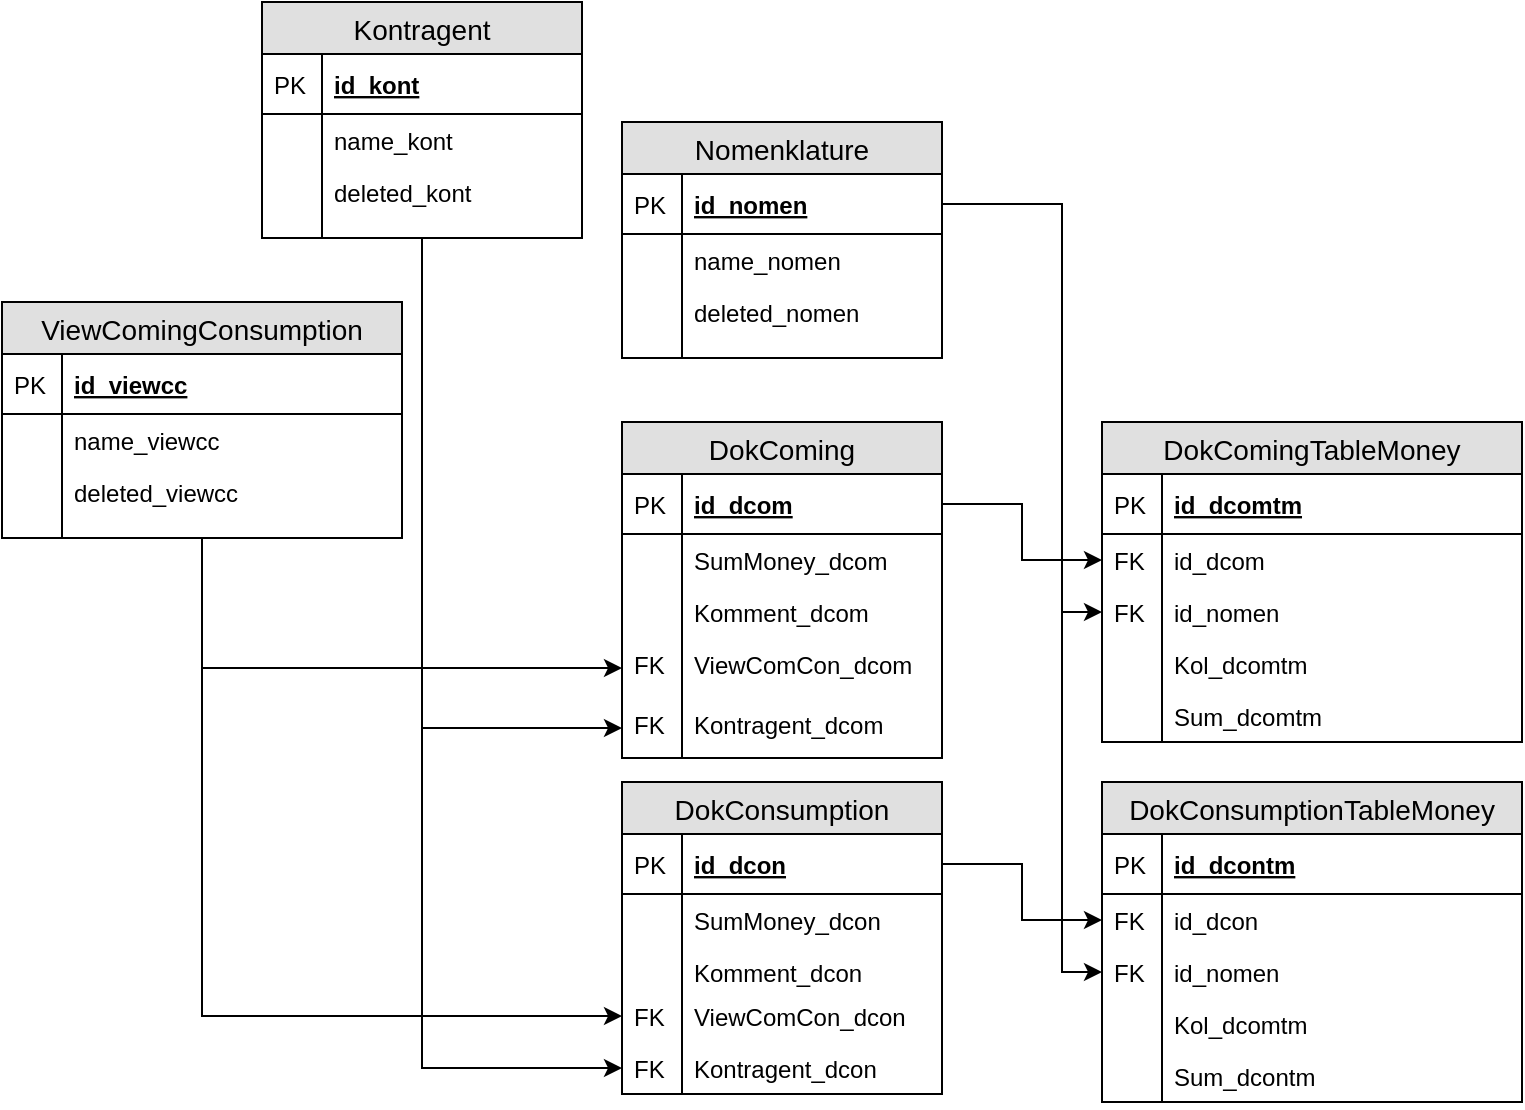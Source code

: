 <mxfile version="12.9.7" type="device"><diagram id="sgM5Gj3kmzMGXmj8BMty" name="Страница 1"><mxGraphModel dx="1021" dy="612" grid="1" gridSize="10" guides="1" tooltips="1" connect="1" arrows="1" fold="1" page="1" pageScale="1" pageWidth="827" pageHeight="1169" math="0" shadow="0"><root><mxCell id="0"/><mxCell id="1" parent="0"/><mxCell id="M0ueSrMJppDK4WtaXwXN-51" style="edgeStyle=orthogonalEdgeStyle;rounded=0;orthogonalLoop=1;jettySize=auto;html=1;" parent="1" source="Fm15om4e4UqFpwPYLxvV-1" target="M0ueSrMJppDK4WtaXwXN-49" edge="1"><mxGeometry relative="1" as="geometry"/></mxCell><mxCell id="Fm15om4e4UqFpwPYLxvV-1" value="Kontragent" style="swimlane;fontStyle=0;childLayout=stackLayout;horizontal=1;startSize=26;fillColor=#e0e0e0;horizontalStack=0;resizeParent=1;resizeParentMax=0;resizeLast=0;collapsible=1;marginBottom=0;swimlaneFillColor=#ffffff;align=center;fontSize=14;" parent="1" vertex="1"><mxGeometry x="140" y="60" width="160" height="118" as="geometry"/></mxCell><mxCell id="Fm15om4e4UqFpwPYLxvV-2" value="id_kont" style="shape=partialRectangle;top=0;left=0;right=0;bottom=1;align=left;verticalAlign=middle;fillColor=none;spacingLeft=34;spacingRight=4;overflow=hidden;rotatable=0;points=[[0,0.5],[1,0.5]];portConstraint=eastwest;dropTarget=0;fontStyle=5;fontSize=12;" parent="Fm15om4e4UqFpwPYLxvV-1" vertex="1"><mxGeometry y="26" width="160" height="30" as="geometry"/></mxCell><mxCell id="Fm15om4e4UqFpwPYLxvV-3" value="PK" style="shape=partialRectangle;top=0;left=0;bottom=0;fillColor=none;align=left;verticalAlign=middle;spacingLeft=4;spacingRight=4;overflow=hidden;rotatable=0;points=[];portConstraint=eastwest;part=1;fontSize=12;" parent="Fm15om4e4UqFpwPYLxvV-2" vertex="1" connectable="0"><mxGeometry width="30" height="30" as="geometry"/></mxCell><mxCell id="Fm15om4e4UqFpwPYLxvV-4" value="name_kont&#10;" style="shape=partialRectangle;top=0;left=0;right=0;bottom=0;align=left;verticalAlign=top;fillColor=none;spacingLeft=34;spacingRight=4;overflow=hidden;rotatable=0;points=[[0,0.5],[1,0.5]];portConstraint=eastwest;dropTarget=0;fontSize=12;" parent="Fm15om4e4UqFpwPYLxvV-1" vertex="1"><mxGeometry y="56" width="160" height="26" as="geometry"/></mxCell><mxCell id="Fm15om4e4UqFpwPYLxvV-5" value="" style="shape=partialRectangle;top=0;left=0;bottom=0;fillColor=none;align=left;verticalAlign=top;spacingLeft=4;spacingRight=4;overflow=hidden;rotatable=0;points=[];portConstraint=eastwest;part=1;fontSize=12;" parent="Fm15om4e4UqFpwPYLxvV-4" vertex="1" connectable="0"><mxGeometry width="30" height="26" as="geometry"/></mxCell><mxCell id="Fm15om4e4UqFpwPYLxvV-6" value="deleted_kont" style="shape=partialRectangle;top=0;left=0;right=0;bottom=0;align=left;verticalAlign=top;fillColor=none;spacingLeft=34;spacingRight=4;overflow=hidden;rotatable=0;points=[[0,0.5],[1,0.5]];portConstraint=eastwest;dropTarget=0;fontSize=12;" parent="Fm15om4e4UqFpwPYLxvV-1" vertex="1"><mxGeometry y="82" width="160" height="26" as="geometry"/></mxCell><mxCell id="Fm15om4e4UqFpwPYLxvV-7" value="" style="shape=partialRectangle;top=0;left=0;bottom=0;fillColor=none;align=left;verticalAlign=top;spacingLeft=4;spacingRight=4;overflow=hidden;rotatable=0;points=[];portConstraint=eastwest;part=1;fontSize=12;" parent="Fm15om4e4UqFpwPYLxvV-6" vertex="1" connectable="0"><mxGeometry width="30" height="26" as="geometry"/></mxCell><mxCell id="Fm15om4e4UqFpwPYLxvV-10" value="" style="shape=partialRectangle;top=0;left=0;right=0;bottom=0;align=left;verticalAlign=top;fillColor=none;spacingLeft=34;spacingRight=4;overflow=hidden;rotatable=0;points=[[0,0.5],[1,0.5]];portConstraint=eastwest;dropTarget=0;fontSize=12;" parent="Fm15om4e4UqFpwPYLxvV-1" vertex="1"><mxGeometry y="108" width="160" height="10" as="geometry"/></mxCell><mxCell id="Fm15om4e4UqFpwPYLxvV-11" value="" style="shape=partialRectangle;top=0;left=0;bottom=0;fillColor=none;align=left;verticalAlign=top;spacingLeft=4;spacingRight=4;overflow=hidden;rotatable=0;points=[];portConstraint=eastwest;part=1;fontSize=12;" parent="Fm15om4e4UqFpwPYLxvV-10" vertex="1" connectable="0"><mxGeometry width="30" height="10" as="geometry"/></mxCell><mxCell id="Fm15om4e4UqFpwPYLxvV-12" value="Nomenklature" style="swimlane;fontStyle=0;childLayout=stackLayout;horizontal=1;startSize=26;fillColor=#e0e0e0;horizontalStack=0;resizeParent=1;resizeParentMax=0;resizeLast=0;collapsible=1;marginBottom=0;swimlaneFillColor=#ffffff;align=center;fontSize=14;" parent="1" vertex="1"><mxGeometry x="320" y="120" width="160" height="118" as="geometry"/></mxCell><mxCell id="Fm15om4e4UqFpwPYLxvV-13" value="id_nomen" style="shape=partialRectangle;top=0;left=0;right=0;bottom=1;align=left;verticalAlign=middle;fillColor=none;spacingLeft=34;spacingRight=4;overflow=hidden;rotatable=0;points=[[0,0.5],[1,0.5]];portConstraint=eastwest;dropTarget=0;fontStyle=5;fontSize=12;" parent="Fm15om4e4UqFpwPYLxvV-12" vertex="1"><mxGeometry y="26" width="160" height="30" as="geometry"/></mxCell><mxCell id="Fm15om4e4UqFpwPYLxvV-14" value="PK" style="shape=partialRectangle;top=0;left=0;bottom=0;fillColor=none;align=left;verticalAlign=middle;spacingLeft=4;spacingRight=4;overflow=hidden;rotatable=0;points=[];portConstraint=eastwest;part=1;fontSize=12;" parent="Fm15om4e4UqFpwPYLxvV-13" vertex="1" connectable="0"><mxGeometry width="30" height="30" as="geometry"/></mxCell><mxCell id="Fm15om4e4UqFpwPYLxvV-15" value="name_nomen" style="shape=partialRectangle;top=0;left=0;right=0;bottom=0;align=left;verticalAlign=top;fillColor=none;spacingLeft=34;spacingRight=4;overflow=hidden;rotatable=0;points=[[0,0.5],[1,0.5]];portConstraint=eastwest;dropTarget=0;fontSize=12;" parent="Fm15om4e4UqFpwPYLxvV-12" vertex="1"><mxGeometry y="56" width="160" height="26" as="geometry"/></mxCell><mxCell id="Fm15om4e4UqFpwPYLxvV-16" value="" style="shape=partialRectangle;top=0;left=0;bottom=0;fillColor=none;align=left;verticalAlign=top;spacingLeft=4;spacingRight=4;overflow=hidden;rotatable=0;points=[];portConstraint=eastwest;part=1;fontSize=12;" parent="Fm15om4e4UqFpwPYLxvV-15" vertex="1" connectable="0"><mxGeometry width="30" height="26" as="geometry"/></mxCell><mxCell id="Fm15om4e4UqFpwPYLxvV-17" value="deleted_nomen" style="shape=partialRectangle;top=0;left=0;right=0;bottom=0;align=left;verticalAlign=top;fillColor=none;spacingLeft=34;spacingRight=4;overflow=hidden;rotatable=0;points=[[0,0.5],[1,0.5]];portConstraint=eastwest;dropTarget=0;fontSize=12;" parent="Fm15om4e4UqFpwPYLxvV-12" vertex="1"><mxGeometry y="82" width="160" height="26" as="geometry"/></mxCell><mxCell id="Fm15om4e4UqFpwPYLxvV-18" value="" style="shape=partialRectangle;top=0;left=0;bottom=0;fillColor=none;align=left;verticalAlign=top;spacingLeft=4;spacingRight=4;overflow=hidden;rotatable=0;points=[];portConstraint=eastwest;part=1;fontSize=12;" parent="Fm15om4e4UqFpwPYLxvV-17" vertex="1" connectable="0"><mxGeometry width="30" height="26" as="geometry"/></mxCell><mxCell id="Fm15om4e4UqFpwPYLxvV-21" value="" style="shape=partialRectangle;top=0;left=0;right=0;bottom=0;align=left;verticalAlign=top;fillColor=none;spacingLeft=34;spacingRight=4;overflow=hidden;rotatable=0;points=[[0,0.5],[1,0.5]];portConstraint=eastwest;dropTarget=0;fontSize=12;" parent="Fm15om4e4UqFpwPYLxvV-12" vertex="1"><mxGeometry y="108" width="160" height="10" as="geometry"/></mxCell><mxCell id="Fm15om4e4UqFpwPYLxvV-22" value="" style="shape=partialRectangle;top=0;left=0;bottom=0;fillColor=none;align=left;verticalAlign=top;spacingLeft=4;spacingRight=4;overflow=hidden;rotatable=0;points=[];portConstraint=eastwest;part=1;fontSize=12;" parent="Fm15om4e4UqFpwPYLxvV-21" vertex="1" connectable="0"><mxGeometry width="30" height="10" as="geometry"/></mxCell><mxCell id="M0ueSrMJppDK4WtaXwXN-36" value="" style="edgeStyle=orthogonalEdgeStyle;rounded=0;orthogonalLoop=1;jettySize=auto;html=1;" parent="1" source="Fm15om4e4UqFpwPYLxvV-23" target="M0ueSrMJppDK4WtaXwXN-1" edge="1"><mxGeometry relative="1" as="geometry"><mxPoint x="490" y="109" as="targetPoint"/></mxGeometry></mxCell><mxCell id="M0ueSrMJppDK4WtaXwXN-37" style="edgeStyle=orthogonalEdgeStyle;rounded=0;orthogonalLoop=1;jettySize=auto;html=1;" parent="1" source="Fm15om4e4UqFpwPYLxvV-23" target="Fm15om4e4UqFpwPYLxvV-43" edge="1"><mxGeometry relative="1" as="geometry"/></mxCell><mxCell id="Fm15om4e4UqFpwPYLxvV-23" value="ViewComingConsumption" style="swimlane;fontStyle=0;childLayout=stackLayout;horizontal=1;startSize=26;fillColor=#e0e0e0;horizontalStack=0;resizeParent=1;resizeParentMax=0;resizeLast=0;collapsible=1;marginBottom=0;swimlaneFillColor=#ffffff;align=center;fontSize=14;" parent="1" vertex="1"><mxGeometry x="10" y="210" width="200" height="118" as="geometry"/></mxCell><mxCell id="Fm15om4e4UqFpwPYLxvV-24" value="id_viewcc" style="shape=partialRectangle;top=0;left=0;right=0;bottom=1;align=left;verticalAlign=middle;fillColor=none;spacingLeft=34;spacingRight=4;overflow=hidden;rotatable=0;points=[[0,0.5],[1,0.5]];portConstraint=eastwest;dropTarget=0;fontStyle=5;fontSize=12;" parent="Fm15om4e4UqFpwPYLxvV-23" vertex="1"><mxGeometry y="26" width="200" height="30" as="geometry"/></mxCell><mxCell id="Fm15om4e4UqFpwPYLxvV-25" value="PK" style="shape=partialRectangle;top=0;left=0;bottom=0;fillColor=none;align=left;verticalAlign=middle;spacingLeft=4;spacingRight=4;overflow=hidden;rotatable=0;points=[];portConstraint=eastwest;part=1;fontSize=12;" parent="Fm15om4e4UqFpwPYLxvV-24" vertex="1" connectable="0"><mxGeometry width="30" height="30" as="geometry"/></mxCell><mxCell id="Fm15om4e4UqFpwPYLxvV-26" value="name_viewcc" style="shape=partialRectangle;top=0;left=0;right=0;bottom=0;align=left;verticalAlign=top;fillColor=none;spacingLeft=34;spacingRight=4;overflow=hidden;rotatable=0;points=[[0,0.5],[1,0.5]];portConstraint=eastwest;dropTarget=0;fontSize=12;" parent="Fm15om4e4UqFpwPYLxvV-23" vertex="1"><mxGeometry y="56" width="200" height="26" as="geometry"/></mxCell><mxCell id="Fm15om4e4UqFpwPYLxvV-27" value="" style="shape=partialRectangle;top=0;left=0;bottom=0;fillColor=none;align=left;verticalAlign=top;spacingLeft=4;spacingRight=4;overflow=hidden;rotatable=0;points=[];portConstraint=eastwest;part=1;fontSize=12;" parent="Fm15om4e4UqFpwPYLxvV-26" vertex="1" connectable="0"><mxGeometry width="30" height="26" as="geometry"/></mxCell><mxCell id="Fm15om4e4UqFpwPYLxvV-28" value="deleted_viewcc&#10;" style="shape=partialRectangle;top=0;left=0;right=0;bottom=0;align=left;verticalAlign=top;fillColor=none;spacingLeft=34;spacingRight=4;overflow=hidden;rotatable=0;points=[[0,0.5],[1,0.5]];portConstraint=eastwest;dropTarget=0;fontSize=12;" parent="Fm15om4e4UqFpwPYLxvV-23" vertex="1"><mxGeometry y="82" width="200" height="26" as="geometry"/></mxCell><mxCell id="Fm15om4e4UqFpwPYLxvV-29" value="" style="shape=partialRectangle;top=0;left=0;bottom=0;fillColor=none;align=left;verticalAlign=top;spacingLeft=4;spacingRight=4;overflow=hidden;rotatable=0;points=[];portConstraint=eastwest;part=1;fontSize=12;" parent="Fm15om4e4UqFpwPYLxvV-28" vertex="1" connectable="0"><mxGeometry width="30" height="26" as="geometry"/></mxCell><mxCell id="Fm15om4e4UqFpwPYLxvV-32" value="" style="shape=partialRectangle;top=0;left=0;right=0;bottom=0;align=left;verticalAlign=top;fillColor=none;spacingLeft=34;spacingRight=4;overflow=hidden;rotatable=0;points=[[0,0.5],[1,0.5]];portConstraint=eastwest;dropTarget=0;fontSize=12;" parent="Fm15om4e4UqFpwPYLxvV-23" vertex="1"><mxGeometry y="108" width="200" height="10" as="geometry"/></mxCell><mxCell id="Fm15om4e4UqFpwPYLxvV-33" value="" style="shape=partialRectangle;top=0;left=0;bottom=0;fillColor=none;align=left;verticalAlign=top;spacingLeft=4;spacingRight=4;overflow=hidden;rotatable=0;points=[];portConstraint=eastwest;part=1;fontSize=12;" parent="Fm15om4e4UqFpwPYLxvV-32" vertex="1" connectable="0"><mxGeometry width="30" height="10" as="geometry"/></mxCell><mxCell id="Fm15om4e4UqFpwPYLxvV-34" value="DokComing" style="swimlane;fontStyle=0;childLayout=stackLayout;horizontal=1;startSize=26;fillColor=#e0e0e0;horizontalStack=0;resizeParent=1;resizeParentMax=0;resizeLast=0;collapsible=1;marginBottom=0;swimlaneFillColor=#ffffff;align=center;fontSize=14;" parent="1" vertex="1"><mxGeometry x="320" y="270" width="160" height="168" as="geometry"/></mxCell><mxCell id="Fm15om4e4UqFpwPYLxvV-35" value="id_dcom" style="shape=partialRectangle;top=0;left=0;right=0;bottom=1;align=left;verticalAlign=middle;fillColor=none;spacingLeft=34;spacingRight=4;overflow=hidden;rotatable=0;points=[[0,0.5],[1,0.5]];portConstraint=eastwest;dropTarget=0;fontStyle=5;fontSize=12;" parent="Fm15om4e4UqFpwPYLxvV-34" vertex="1"><mxGeometry y="26" width="160" height="30" as="geometry"/></mxCell><mxCell id="Fm15om4e4UqFpwPYLxvV-36" value="PK" style="shape=partialRectangle;top=0;left=0;bottom=0;fillColor=none;align=left;verticalAlign=middle;spacingLeft=4;spacingRight=4;overflow=hidden;rotatable=0;points=[];portConstraint=eastwest;part=1;fontSize=12;" parent="Fm15om4e4UqFpwPYLxvV-35" vertex="1" connectable="0"><mxGeometry width="30" height="30" as="geometry"/></mxCell><mxCell id="Fm15om4e4UqFpwPYLxvV-37" value="SumMoney_dcom" style="shape=partialRectangle;top=0;left=0;right=0;bottom=0;align=left;verticalAlign=top;fillColor=none;spacingLeft=34;spacingRight=4;overflow=hidden;rotatable=0;points=[[0,0.5],[1,0.5]];portConstraint=eastwest;dropTarget=0;fontSize=12;" parent="Fm15om4e4UqFpwPYLxvV-34" vertex="1"><mxGeometry y="56" width="160" height="26" as="geometry"/></mxCell><mxCell id="Fm15om4e4UqFpwPYLxvV-38" value="" style="shape=partialRectangle;top=0;left=0;bottom=0;fillColor=none;align=left;verticalAlign=top;spacingLeft=4;spacingRight=4;overflow=hidden;rotatable=0;points=[];portConstraint=eastwest;part=1;fontSize=12;" parent="Fm15om4e4UqFpwPYLxvV-37" vertex="1" connectable="0"><mxGeometry width="30" height="26" as="geometry"/></mxCell><mxCell id="Fm15om4e4UqFpwPYLxvV-39" value="Komment_dcom" style="shape=partialRectangle;top=0;left=0;right=0;bottom=0;align=left;verticalAlign=top;fillColor=none;spacingLeft=34;spacingRight=4;overflow=hidden;rotatable=0;points=[[0,0.5],[1,0.5]];portConstraint=eastwest;dropTarget=0;fontSize=12;" parent="Fm15om4e4UqFpwPYLxvV-34" vertex="1"><mxGeometry y="82" width="160" height="26" as="geometry"/></mxCell><mxCell id="Fm15om4e4UqFpwPYLxvV-40" value="" style="shape=partialRectangle;top=0;left=0;bottom=0;fillColor=none;align=left;verticalAlign=top;spacingLeft=4;spacingRight=4;overflow=hidden;rotatable=0;points=[];portConstraint=eastwest;part=1;fontSize=12;" parent="Fm15om4e4UqFpwPYLxvV-39" vertex="1" connectable="0"><mxGeometry width="30" height="26" as="geometry"/></mxCell><mxCell id="Fm15om4e4UqFpwPYLxvV-43" value="ViewComCon_dcom" style="shape=partialRectangle;top=0;left=0;right=0;bottom=0;align=left;verticalAlign=top;fillColor=none;spacingLeft=34;spacingRight=4;overflow=hidden;rotatable=0;points=[[0,0.5],[1,0.5]];portConstraint=eastwest;dropTarget=0;fontSize=12;" parent="Fm15om4e4UqFpwPYLxvV-34" vertex="1"><mxGeometry y="108" width="160" height="30" as="geometry"/></mxCell><mxCell id="Fm15om4e4UqFpwPYLxvV-44" value="FK" style="shape=partialRectangle;top=0;left=0;bottom=0;fillColor=none;align=left;verticalAlign=top;spacingLeft=4;spacingRight=4;overflow=hidden;rotatable=0;points=[];portConstraint=eastwest;part=1;fontSize=12;" parent="Fm15om4e4UqFpwPYLxvV-43" vertex="1" connectable="0"><mxGeometry width="30" height="30.0" as="geometry"/></mxCell><mxCell id="M0ueSrMJppDK4WtaXwXN-43" value="Kontragent_dcom" style="shape=partialRectangle;top=0;left=0;right=0;bottom=0;align=left;verticalAlign=top;fillColor=none;spacingLeft=34;spacingRight=4;overflow=hidden;rotatable=0;points=[[0,0.5],[1,0.5]];portConstraint=eastwest;dropTarget=0;fontSize=12;" parent="Fm15om4e4UqFpwPYLxvV-34" vertex="1"><mxGeometry y="138" width="160" height="30" as="geometry"/></mxCell><mxCell id="M0ueSrMJppDK4WtaXwXN-44" value="FK" style="shape=partialRectangle;top=0;left=0;bottom=0;fillColor=none;align=left;verticalAlign=top;spacingLeft=4;spacingRight=4;overflow=hidden;rotatable=0;points=[];portConstraint=eastwest;part=1;fontSize=12;" parent="M0ueSrMJppDK4WtaXwXN-43" vertex="1" connectable="0"><mxGeometry width="30" height="30.0" as="geometry"/></mxCell><mxCell id="Fm15om4e4UqFpwPYLxvV-45" value="DokComingTableMoney" style="swimlane;fontStyle=0;childLayout=stackLayout;horizontal=1;startSize=26;fillColor=#e0e0e0;horizontalStack=0;resizeParent=1;resizeParentMax=0;resizeLast=0;collapsible=1;marginBottom=0;swimlaneFillColor=#ffffff;align=center;fontSize=14;" parent="1" vertex="1"><mxGeometry x="560" y="270" width="210" height="160" as="geometry"/></mxCell><mxCell id="Fm15om4e4UqFpwPYLxvV-46" value="id_dcomtm" style="shape=partialRectangle;top=0;left=0;right=0;bottom=1;align=left;verticalAlign=middle;fillColor=none;spacingLeft=34;spacingRight=4;overflow=hidden;rotatable=0;points=[[0,0.5],[1,0.5]];portConstraint=eastwest;dropTarget=0;fontStyle=5;fontSize=12;" parent="Fm15om4e4UqFpwPYLxvV-45" vertex="1"><mxGeometry y="26" width="210" height="30" as="geometry"/></mxCell><mxCell id="Fm15om4e4UqFpwPYLxvV-47" value="PK" style="shape=partialRectangle;top=0;left=0;bottom=0;fillColor=none;align=left;verticalAlign=middle;spacingLeft=4;spacingRight=4;overflow=hidden;rotatable=0;points=[];portConstraint=eastwest;part=1;fontSize=12;" parent="Fm15om4e4UqFpwPYLxvV-46" vertex="1" connectable="0"><mxGeometry width="30" height="30" as="geometry"/></mxCell><mxCell id="Fm15om4e4UqFpwPYLxvV-56" value="id_dcom" style="shape=partialRectangle;top=0;left=0;right=0;bottom=1;align=left;verticalAlign=top;fillColor=none;spacingLeft=34;spacingRight=4;overflow=hidden;rotatable=0;points=[[0,0.5],[1,0.5]];portConstraint=eastwest;dropTarget=0;fontSize=12;strokeColor=none;" parent="Fm15om4e4UqFpwPYLxvV-45" vertex="1"><mxGeometry y="56" width="210" height="26" as="geometry"/></mxCell><mxCell id="Fm15om4e4UqFpwPYLxvV-57" value="FK" style="shape=partialRectangle;top=0;left=0;bottom=0;fillColor=none;align=left;verticalAlign=top;spacingLeft=4;spacingRight=4;overflow=hidden;rotatable=0;points=[];portConstraint=eastwest;part=1;fontSize=12;" parent="Fm15om4e4UqFpwPYLxvV-56" vertex="1" connectable="0"><mxGeometry width="30" height="26" as="geometry"/></mxCell><mxCell id="Fm15om4e4UqFpwPYLxvV-48" value="id_nomen" style="shape=partialRectangle;top=0;left=0;right=0;bottom=0;align=left;verticalAlign=top;fillColor=none;spacingLeft=34;spacingRight=4;overflow=hidden;rotatable=0;points=[[0,0.5],[1,0.5]];portConstraint=eastwest;dropTarget=0;fontSize=12;" parent="Fm15om4e4UqFpwPYLxvV-45" vertex="1"><mxGeometry y="82" width="210" height="26" as="geometry"/></mxCell><mxCell id="Fm15om4e4UqFpwPYLxvV-49" value="FK" style="shape=partialRectangle;top=0;left=0;bottom=0;fillColor=none;align=left;verticalAlign=top;spacingLeft=4;spacingRight=4;overflow=hidden;rotatable=0;points=[];portConstraint=eastwest;part=1;fontSize=12;" parent="Fm15om4e4UqFpwPYLxvV-48" vertex="1" connectable="0"><mxGeometry width="30" height="26" as="geometry"/></mxCell><mxCell id="Fm15om4e4UqFpwPYLxvV-50" value="Kol_dcomtm" style="shape=partialRectangle;top=0;left=0;right=0;bottom=0;align=left;verticalAlign=top;fillColor=none;spacingLeft=34;spacingRight=4;overflow=hidden;rotatable=0;points=[[0,0.5],[1,0.5]];portConstraint=eastwest;dropTarget=0;fontSize=12;" parent="Fm15om4e4UqFpwPYLxvV-45" vertex="1"><mxGeometry y="108" width="210" height="26" as="geometry"/></mxCell><mxCell id="Fm15om4e4UqFpwPYLxvV-51" value="" style="shape=partialRectangle;top=0;left=0;bottom=0;fillColor=none;align=left;verticalAlign=top;spacingLeft=4;spacingRight=4;overflow=hidden;rotatable=0;points=[];portConstraint=eastwest;part=1;fontSize=12;" parent="Fm15om4e4UqFpwPYLxvV-50" vertex="1" connectable="0"><mxGeometry width="30" height="26" as="geometry"/></mxCell><mxCell id="Fm15om4e4UqFpwPYLxvV-54" value="Sum_dcomtm" style="shape=partialRectangle;top=0;left=0;right=0;bottom=0;align=left;verticalAlign=top;fillColor=none;spacingLeft=34;spacingRight=4;overflow=hidden;rotatable=0;points=[[0,0.5],[1,0.5]];portConstraint=eastwest;dropTarget=0;fontSize=12;" parent="Fm15om4e4UqFpwPYLxvV-45" vertex="1"><mxGeometry y="134" width="210" height="26" as="geometry"/></mxCell><mxCell id="Fm15om4e4UqFpwPYLxvV-55" value="" style="shape=partialRectangle;top=0;left=0;bottom=0;fillColor=none;align=left;verticalAlign=top;spacingLeft=4;spacingRight=4;overflow=hidden;rotatable=0;points=[];portConstraint=eastwest;part=1;fontSize=12;" parent="Fm15om4e4UqFpwPYLxvV-54" vertex="1" connectable="0"><mxGeometry width="30" height="26" as="geometry"/></mxCell><mxCell id="Fm15om4e4UqFpwPYLxvV-58" style="edgeStyle=orthogonalEdgeStyle;rounded=0;orthogonalLoop=1;jettySize=auto;html=1;" parent="1" source="Fm15om4e4UqFpwPYLxvV-35" target="Fm15om4e4UqFpwPYLxvV-56" edge="1"><mxGeometry relative="1" as="geometry"/></mxCell><mxCell id="Fm15om4e4UqFpwPYLxvV-59" style="edgeStyle=orthogonalEdgeStyle;rounded=0;orthogonalLoop=1;jettySize=auto;html=1;" parent="1" source="Fm15om4e4UqFpwPYLxvV-13" target="Fm15om4e4UqFpwPYLxvV-48" edge="1"><mxGeometry relative="1" as="geometry"><Array as="points"><mxPoint x="540" y="161"/><mxPoint x="540" y="365"/></Array></mxGeometry></mxCell><mxCell id="Fm15om4e4UqFpwPYLxvV-60" value="DokConsumption" style="swimlane;fontStyle=0;childLayout=stackLayout;horizontal=1;startSize=26;fillColor=#e0e0e0;horizontalStack=0;resizeParent=1;resizeParentMax=0;resizeLast=0;collapsible=1;marginBottom=0;swimlaneFillColor=#ffffff;align=center;fontSize=14;" parent="1" vertex="1"><mxGeometry x="320" y="450" width="160" height="156" as="geometry"/></mxCell><mxCell id="Fm15om4e4UqFpwPYLxvV-61" value="id_dcon" style="shape=partialRectangle;top=0;left=0;right=0;bottom=1;align=left;verticalAlign=middle;fillColor=none;spacingLeft=34;spacingRight=4;overflow=hidden;rotatable=0;points=[[0,0.5],[1,0.5]];portConstraint=eastwest;dropTarget=0;fontStyle=5;fontSize=12;" parent="Fm15om4e4UqFpwPYLxvV-60" vertex="1"><mxGeometry y="26" width="160" height="30" as="geometry"/></mxCell><mxCell id="Fm15om4e4UqFpwPYLxvV-62" value="PK" style="shape=partialRectangle;top=0;left=0;bottom=0;fillColor=none;align=left;verticalAlign=middle;spacingLeft=4;spacingRight=4;overflow=hidden;rotatable=0;points=[];portConstraint=eastwest;part=1;fontSize=12;" parent="Fm15om4e4UqFpwPYLxvV-61" vertex="1" connectable="0"><mxGeometry width="30" height="30" as="geometry"/></mxCell><mxCell id="Fm15om4e4UqFpwPYLxvV-63" value="SumMoney_dcon" style="shape=partialRectangle;top=0;left=0;right=0;bottom=0;align=left;verticalAlign=top;fillColor=none;spacingLeft=34;spacingRight=4;overflow=hidden;rotatable=0;points=[[0,0.5],[1,0.5]];portConstraint=eastwest;dropTarget=0;fontSize=12;" parent="Fm15om4e4UqFpwPYLxvV-60" vertex="1"><mxGeometry y="56" width="160" height="26" as="geometry"/></mxCell><mxCell id="Fm15om4e4UqFpwPYLxvV-64" value="" style="shape=partialRectangle;top=0;left=0;bottom=0;fillColor=none;align=left;verticalAlign=top;spacingLeft=4;spacingRight=4;overflow=hidden;rotatable=0;points=[];portConstraint=eastwest;part=1;fontSize=12;" parent="Fm15om4e4UqFpwPYLxvV-63" vertex="1" connectable="0"><mxGeometry width="30" height="26" as="geometry"/></mxCell><mxCell id="Fm15om4e4UqFpwPYLxvV-65" value="Komment_dcon" style="shape=partialRectangle;top=0;left=0;right=0;bottom=0;align=left;verticalAlign=top;fillColor=none;spacingLeft=34;spacingRight=4;overflow=hidden;rotatable=0;points=[[0,0.5],[1,0.5]];portConstraint=eastwest;dropTarget=0;fontSize=12;" parent="Fm15om4e4UqFpwPYLxvV-60" vertex="1"><mxGeometry y="82" width="160" height="26" as="geometry"/></mxCell><mxCell id="Fm15om4e4UqFpwPYLxvV-66" value="" style="shape=partialRectangle;top=0;left=0;bottom=0;fillColor=none;align=left;verticalAlign=top;spacingLeft=4;spacingRight=4;overflow=hidden;rotatable=0;points=[];portConstraint=eastwest;part=1;fontSize=12;" parent="Fm15om4e4UqFpwPYLxvV-65" vertex="1" connectable="0"><mxGeometry width="30" height="26" as="geometry"/></mxCell><mxCell id="Fm15om4e4UqFpwPYLxvV-67" value="" style="shape=partialRectangle;top=0;left=0;right=0;bottom=0;align=left;verticalAlign=top;fillColor=none;spacingLeft=34;spacingRight=4;overflow=hidden;rotatable=0;points=[[0,0.5],[1,0.5]];portConstraint=eastwest;dropTarget=0;fontSize=12;" parent="Fm15om4e4UqFpwPYLxvV-60" vertex="1"><mxGeometry y="108" width="160" height="22" as="geometry"/></mxCell><mxCell id="Fm15om4e4UqFpwPYLxvV-68" value="" style="shape=partialRectangle;top=0;left=0;bottom=0;fillColor=none;align=left;verticalAlign=top;spacingLeft=4;spacingRight=4;overflow=hidden;rotatable=0;points=[];portConstraint=eastwest;part=1;fontSize=12;" parent="Fm15om4e4UqFpwPYLxvV-67" vertex="1" connectable="0"><mxGeometry width="30" height="22" as="geometry"/></mxCell><mxCell id="M0ueSrMJppDK4WtaXwXN-49" value="Kontragent_dcon" style="shape=partialRectangle;top=0;left=0;right=0;bottom=0;align=left;verticalAlign=top;fillColor=none;spacingLeft=34;spacingRight=4;overflow=hidden;rotatable=0;points=[[0,0.5],[1,0.5]];portConstraint=eastwest;dropTarget=0;fontSize=12;" parent="Fm15om4e4UqFpwPYLxvV-60" vertex="1"><mxGeometry y="130" width="160" height="26" as="geometry"/></mxCell><mxCell id="M0ueSrMJppDK4WtaXwXN-50" value="FK" style="shape=partialRectangle;top=0;left=0;bottom=0;fillColor=none;align=left;verticalAlign=top;spacingLeft=4;spacingRight=4;overflow=hidden;rotatable=0;points=[];portConstraint=eastwest;part=1;fontSize=12;" parent="M0ueSrMJppDK4WtaXwXN-49" vertex="1" connectable="0"><mxGeometry width="30" height="26" as="geometry"/></mxCell><mxCell id="Fm15om4e4UqFpwPYLxvV-80" value="DokConsumptionTableMoney" style="swimlane;fontStyle=0;childLayout=stackLayout;horizontal=1;startSize=26;fillColor=#e0e0e0;horizontalStack=0;resizeParent=1;resizeParentMax=0;resizeLast=0;collapsible=1;marginBottom=0;swimlaneFillColor=#ffffff;align=center;fontSize=14;" parent="1" vertex="1"><mxGeometry x="560" y="450" width="210" height="160" as="geometry"/></mxCell><mxCell id="Fm15om4e4UqFpwPYLxvV-81" value="id_dcontm" style="shape=partialRectangle;top=0;left=0;right=0;bottom=1;align=left;verticalAlign=middle;fillColor=none;spacingLeft=34;spacingRight=4;overflow=hidden;rotatable=0;points=[[0,0.5],[1,0.5]];portConstraint=eastwest;dropTarget=0;fontStyle=5;fontSize=12;" parent="Fm15om4e4UqFpwPYLxvV-80" vertex="1"><mxGeometry y="26" width="210" height="30" as="geometry"/></mxCell><mxCell id="Fm15om4e4UqFpwPYLxvV-82" value="PK" style="shape=partialRectangle;top=0;left=0;bottom=0;fillColor=none;align=left;verticalAlign=middle;spacingLeft=4;spacingRight=4;overflow=hidden;rotatable=0;points=[];portConstraint=eastwest;part=1;fontSize=12;" parent="Fm15om4e4UqFpwPYLxvV-81" vertex="1" connectable="0"><mxGeometry width="30" height="30" as="geometry"/></mxCell><mxCell id="Fm15om4e4UqFpwPYLxvV-83" value="id_dcon" style="shape=partialRectangle;top=0;left=0;right=0;bottom=1;align=left;verticalAlign=top;fillColor=none;spacingLeft=34;spacingRight=4;overflow=hidden;rotatable=0;points=[[0,0.5],[1,0.5]];portConstraint=eastwest;dropTarget=0;fontSize=12;strokeColor=none;" parent="Fm15om4e4UqFpwPYLxvV-80" vertex="1"><mxGeometry y="56" width="210" height="26" as="geometry"/></mxCell><mxCell id="Fm15om4e4UqFpwPYLxvV-84" value="FK" style="shape=partialRectangle;top=0;left=0;bottom=0;fillColor=none;align=left;verticalAlign=top;spacingLeft=4;spacingRight=4;overflow=hidden;rotatable=0;points=[];portConstraint=eastwest;part=1;fontSize=12;" parent="Fm15om4e4UqFpwPYLxvV-83" vertex="1" connectable="0"><mxGeometry width="30" height="26" as="geometry"/></mxCell><mxCell id="Fm15om4e4UqFpwPYLxvV-85" value="id_nomen" style="shape=partialRectangle;top=0;left=0;right=0;bottom=0;align=left;verticalAlign=top;fillColor=none;spacingLeft=34;spacingRight=4;overflow=hidden;rotatable=0;points=[[0,0.5],[1,0.5]];portConstraint=eastwest;dropTarget=0;fontSize=12;" parent="Fm15om4e4UqFpwPYLxvV-80" vertex="1"><mxGeometry y="82" width="210" height="26" as="geometry"/></mxCell><mxCell id="Fm15om4e4UqFpwPYLxvV-86" value="FK" style="shape=partialRectangle;top=0;left=0;bottom=0;fillColor=none;align=left;verticalAlign=top;spacingLeft=4;spacingRight=4;overflow=hidden;rotatable=0;points=[];portConstraint=eastwest;part=1;fontSize=12;" parent="Fm15om4e4UqFpwPYLxvV-85" vertex="1" connectable="0"><mxGeometry width="30" height="26" as="geometry"/></mxCell><mxCell id="Fm15om4e4UqFpwPYLxvV-87" value="Kol_dcomtm" style="shape=partialRectangle;top=0;left=0;right=0;bottom=0;align=left;verticalAlign=top;fillColor=none;spacingLeft=34;spacingRight=4;overflow=hidden;rotatable=0;points=[[0,0.5],[1,0.5]];portConstraint=eastwest;dropTarget=0;fontSize=12;" parent="Fm15om4e4UqFpwPYLxvV-80" vertex="1"><mxGeometry y="108" width="210" height="26" as="geometry"/></mxCell><mxCell id="Fm15om4e4UqFpwPYLxvV-88" value="" style="shape=partialRectangle;top=0;left=0;bottom=0;fillColor=none;align=left;verticalAlign=top;spacingLeft=4;spacingRight=4;overflow=hidden;rotatable=0;points=[];portConstraint=eastwest;part=1;fontSize=12;" parent="Fm15om4e4UqFpwPYLxvV-87" vertex="1" connectable="0"><mxGeometry width="30" height="26" as="geometry"/></mxCell><mxCell id="Fm15om4e4UqFpwPYLxvV-89" value="Sum_dcontm" style="shape=partialRectangle;top=0;left=0;right=0;bottom=0;align=left;verticalAlign=top;fillColor=none;spacingLeft=34;spacingRight=4;overflow=hidden;rotatable=0;points=[[0,0.5],[1,0.5]];portConstraint=eastwest;dropTarget=0;fontSize=12;" parent="Fm15om4e4UqFpwPYLxvV-80" vertex="1"><mxGeometry y="134" width="210" height="26" as="geometry"/></mxCell><mxCell id="Fm15om4e4UqFpwPYLxvV-90" value="" style="shape=partialRectangle;top=0;left=0;bottom=0;fillColor=none;align=left;verticalAlign=top;spacingLeft=4;spacingRight=4;overflow=hidden;rotatable=0;points=[];portConstraint=eastwest;part=1;fontSize=12;" parent="Fm15om4e4UqFpwPYLxvV-89" vertex="1" connectable="0"><mxGeometry width="30" height="26" as="geometry"/></mxCell><mxCell id="Fm15om4e4UqFpwPYLxvV-91" style="edgeStyle=orthogonalEdgeStyle;rounded=0;orthogonalLoop=1;jettySize=auto;html=1;" parent="1" source="Fm15om4e4UqFpwPYLxvV-61" target="Fm15om4e4UqFpwPYLxvV-83" edge="1"><mxGeometry relative="1" as="geometry"/></mxCell><mxCell id="Fm15om4e4UqFpwPYLxvV-92" style="edgeStyle=orthogonalEdgeStyle;rounded=0;orthogonalLoop=1;jettySize=auto;html=1;" parent="1" source="Fm15om4e4UqFpwPYLxvV-13" target="Fm15om4e4UqFpwPYLxvV-85" edge="1"><mxGeometry relative="1" as="geometry"><Array as="points"><mxPoint x="540" y="161"/><mxPoint x="540" y="545"/></Array></mxGeometry></mxCell><mxCell id="M0ueSrMJppDK4WtaXwXN-1" value="ViewComCon_dcon&#10;" style="shape=partialRectangle;top=0;left=0;right=0;bottom=0;align=left;verticalAlign=top;fillColor=none;spacingLeft=34;spacingRight=4;overflow=hidden;rotatable=0;points=[[0,0.5],[1,0.5]];portConstraint=eastwest;dropTarget=0;fontSize=12;" parent="1" vertex="1"><mxGeometry x="320" y="554" width="160" height="26" as="geometry"/></mxCell><mxCell id="M0ueSrMJppDK4WtaXwXN-2" value="FK" style="shape=partialRectangle;top=0;left=0;bottom=0;fillColor=none;align=left;verticalAlign=top;spacingLeft=4;spacingRight=4;overflow=hidden;rotatable=0;points=[];portConstraint=eastwest;part=1;fontSize=12;" parent="M0ueSrMJppDK4WtaXwXN-1" vertex="1" connectable="0"><mxGeometry width="30" height="26" as="geometry"/></mxCell><mxCell id="M0ueSrMJppDK4WtaXwXN-52" style="edgeStyle=orthogonalEdgeStyle;rounded=0;orthogonalLoop=1;jettySize=auto;html=1;exitX=0.475;exitY=1;exitDx=0;exitDy=0;exitPerimeter=0;" parent="1" source="Fm15om4e4UqFpwPYLxvV-10" target="M0ueSrMJppDK4WtaXwXN-43" edge="1"><mxGeometry relative="1" as="geometry"><mxPoint x="230" y="190" as="sourcePoint"/><Array as="points"><mxPoint x="220" y="178"/><mxPoint x="220" y="423"/></Array></mxGeometry></mxCell></root></mxGraphModel></diagram></mxfile>